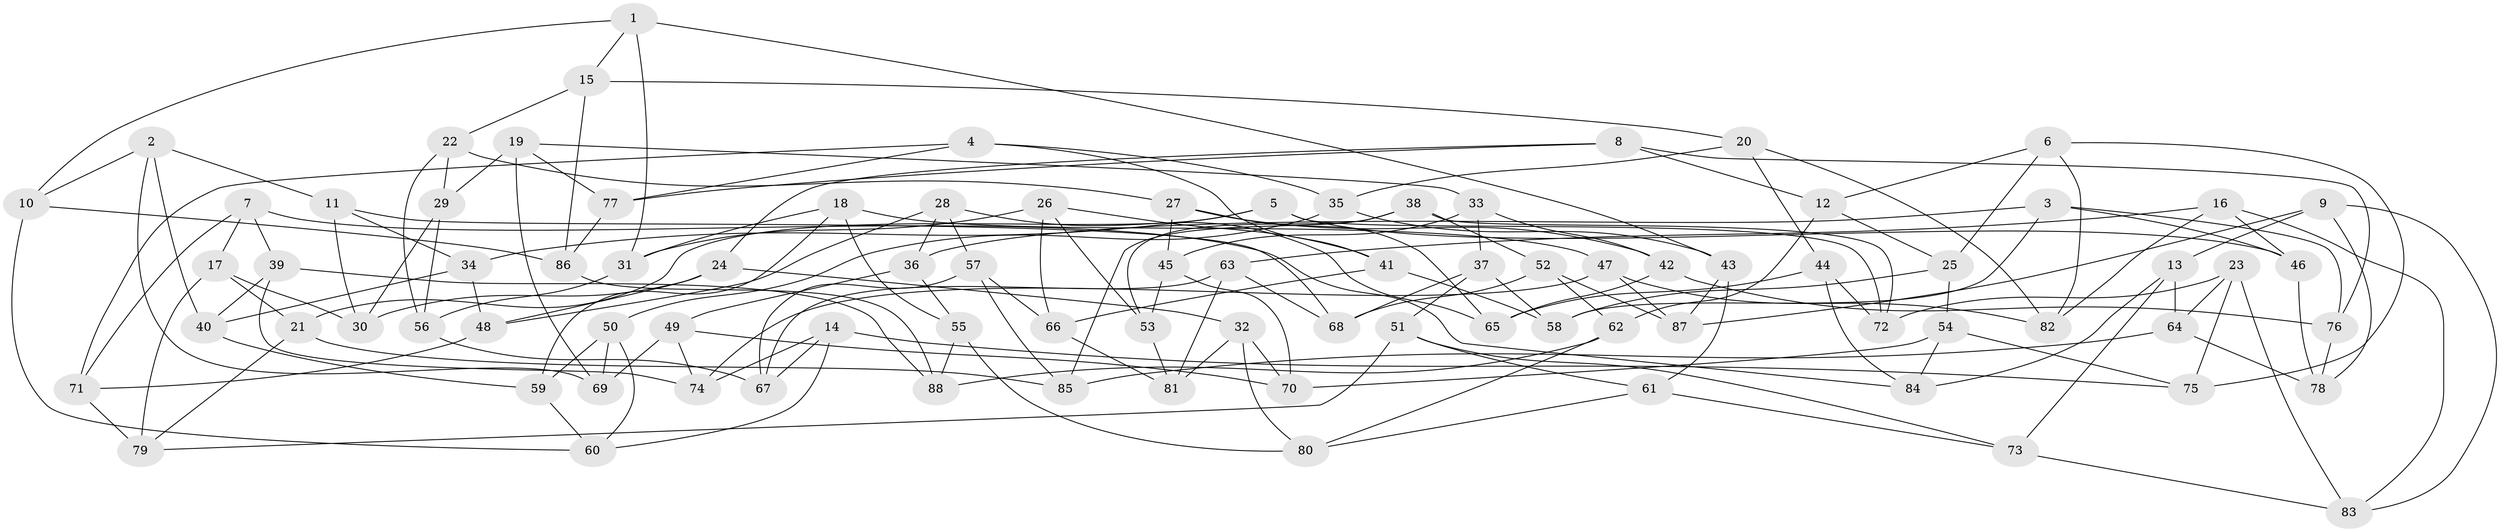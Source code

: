 // Generated by graph-tools (version 1.1) at 2025/57/03/09/25 04:57:57]
// undirected, 88 vertices, 176 edges
graph export_dot {
graph [start="1"]
  node [color=gray90,style=filled];
  1;
  2;
  3;
  4;
  5;
  6;
  7;
  8;
  9;
  10;
  11;
  12;
  13;
  14;
  15;
  16;
  17;
  18;
  19;
  20;
  21;
  22;
  23;
  24;
  25;
  26;
  27;
  28;
  29;
  30;
  31;
  32;
  33;
  34;
  35;
  36;
  37;
  38;
  39;
  40;
  41;
  42;
  43;
  44;
  45;
  46;
  47;
  48;
  49;
  50;
  51;
  52;
  53;
  54;
  55;
  56;
  57;
  58;
  59;
  60;
  61;
  62;
  63;
  64;
  65;
  66;
  67;
  68;
  69;
  70;
  71;
  72;
  73;
  74;
  75;
  76;
  77;
  78;
  79;
  80;
  81;
  82;
  83;
  84;
  85;
  86;
  87;
  88;
  1 -- 31;
  1 -- 43;
  1 -- 10;
  1 -- 15;
  2 -- 10;
  2 -- 11;
  2 -- 40;
  2 -- 69;
  3 -- 36;
  3 -- 46;
  3 -- 76;
  3 -- 58;
  4 -- 71;
  4 -- 77;
  4 -- 35;
  4 -- 41;
  5 -- 72;
  5 -- 34;
  5 -- 46;
  5 -- 21;
  6 -- 12;
  6 -- 25;
  6 -- 75;
  6 -- 82;
  7 -- 17;
  7 -- 39;
  7 -- 71;
  7 -- 84;
  8 -- 24;
  8 -- 77;
  8 -- 76;
  8 -- 12;
  9 -- 83;
  9 -- 87;
  9 -- 13;
  9 -- 78;
  10 -- 86;
  10 -- 60;
  11 -- 34;
  11 -- 68;
  11 -- 30;
  12 -- 62;
  12 -- 25;
  13 -- 64;
  13 -- 84;
  13 -- 73;
  14 -- 74;
  14 -- 60;
  14 -- 67;
  14 -- 75;
  15 -- 20;
  15 -- 86;
  15 -- 22;
  16 -- 82;
  16 -- 46;
  16 -- 83;
  16 -- 63;
  17 -- 30;
  17 -- 79;
  17 -- 21;
  18 -- 59;
  18 -- 55;
  18 -- 47;
  18 -- 31;
  19 -- 33;
  19 -- 29;
  19 -- 77;
  19 -- 69;
  20 -- 44;
  20 -- 35;
  20 -- 82;
  21 -- 79;
  21 -- 85;
  22 -- 27;
  22 -- 29;
  22 -- 56;
  23 -- 75;
  23 -- 83;
  23 -- 64;
  23 -- 72;
  24 -- 48;
  24 -- 30;
  24 -- 32;
  25 -- 54;
  25 -- 58;
  26 -- 31;
  26 -- 53;
  26 -- 66;
  26 -- 41;
  27 -- 42;
  27 -- 45;
  27 -- 65;
  28 -- 57;
  28 -- 36;
  28 -- 48;
  28 -- 65;
  29 -- 30;
  29 -- 56;
  31 -- 56;
  32 -- 70;
  32 -- 81;
  32 -- 80;
  33 -- 42;
  33 -- 45;
  33 -- 37;
  34 -- 40;
  34 -- 48;
  35 -- 50;
  35 -- 43;
  36 -- 49;
  36 -- 55;
  37 -- 68;
  37 -- 51;
  37 -- 58;
  38 -- 53;
  38 -- 52;
  38 -- 85;
  38 -- 72;
  39 -- 88;
  39 -- 74;
  39 -- 40;
  40 -- 59;
  41 -- 58;
  41 -- 66;
  42 -- 65;
  42 -- 76;
  43 -- 61;
  43 -- 87;
  44 -- 72;
  44 -- 84;
  44 -- 65;
  45 -- 70;
  45 -- 53;
  46 -- 78;
  47 -- 74;
  47 -- 87;
  47 -- 82;
  48 -- 71;
  49 -- 69;
  49 -- 74;
  49 -- 70;
  50 -- 60;
  50 -- 69;
  50 -- 59;
  51 -- 73;
  51 -- 61;
  51 -- 79;
  52 -- 87;
  52 -- 62;
  52 -- 68;
  53 -- 81;
  54 -- 70;
  54 -- 75;
  54 -- 84;
  55 -- 88;
  55 -- 80;
  56 -- 67;
  57 -- 66;
  57 -- 67;
  57 -- 85;
  59 -- 60;
  61 -- 80;
  61 -- 73;
  62 -- 80;
  62 -- 88;
  63 -- 68;
  63 -- 67;
  63 -- 81;
  64 -- 78;
  64 -- 85;
  66 -- 81;
  71 -- 79;
  73 -- 83;
  76 -- 78;
  77 -- 86;
  86 -- 88;
}
